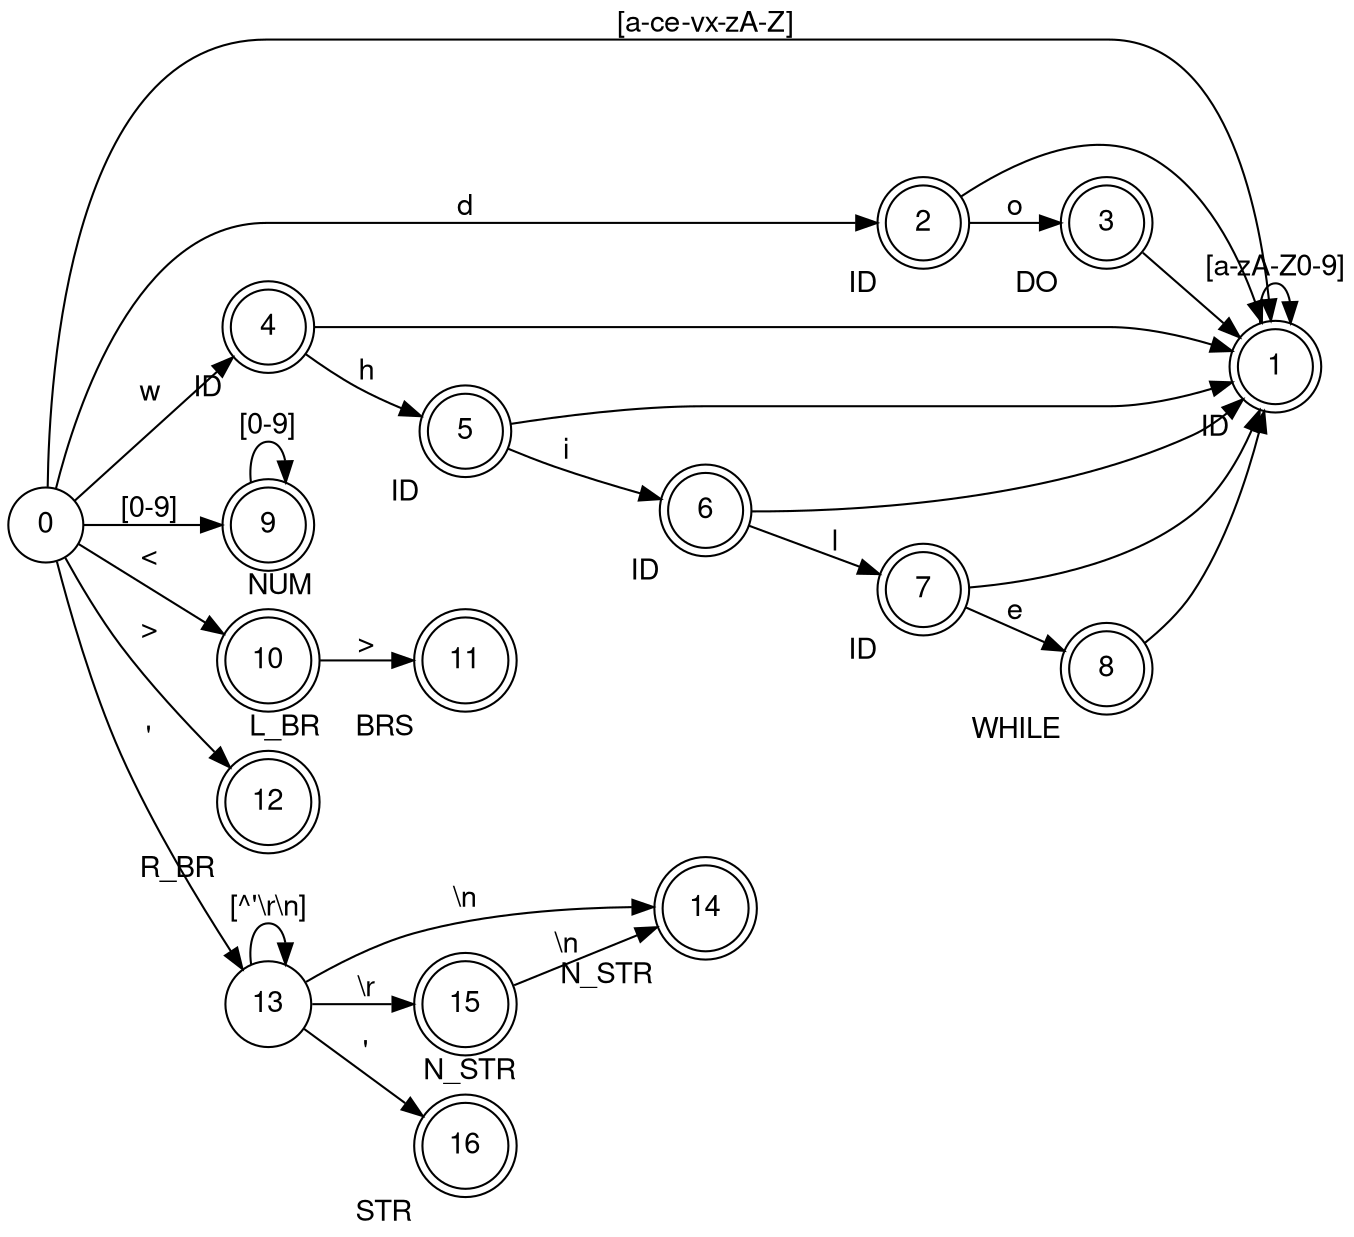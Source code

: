 digraph finite_state_machine {
	fontname="Helvetica,Arial,sans-serif"
	node [fontname="Helvetica,Arial,sans-serif"]
	edge [fontname="Helvetica,Arial,sans-serif", labelloc="b"]
	rankdir=LR;
	node [shape = doublecircle]; 1 2 3 4 5 6 7 8 9 10 11 12 14 15 16;
	node [shape = circle];
	
	
// 	ID
	1 [xlabel="ID"];
	0 -> 1 [label = "[a-ce-vx-zA-Z]"];
	1 -> 1 [label = "[a-zA-Z0-9]"];
	
// 	DO
    2 [xlabel="ID"];
	3 [xlabel="DO"];
	0 -> 2 [label = "d"];
	2 -> 3 [label = "o"];
	2 -> 1
	3 -> 1
	
// 	WHILE
    4 [xlabel="ID"];
    5 [xlabel="ID"];
    6 [xlabel="ID"];
    7 [xlabel="ID"];
    8 [xlabel="WHILE"];
    0 -> 4 [label="w"];
    4 -> 5 [label="h"];
    5 -> 6 [label="i"];
    6 -> 7 [label="l"];
    7 -> 8 [label="e"];
    4 -> 1;
    5 -> 1;
    6 -> 1;
    7 -> 1;
    8 -> 1;
    
//  NUM
    9 [xlabel="NUM"];
    0 -> 9 [label="[0-9]"];
    9 -> 9 [label="[0-9]"];
    
//  BRS
    10 [xlabel="L_BR"];
    11 [xlabel="BRS"];
    12 [xlabel="R_BR"];
    0 -> 10 [label="<"];
    10 -> 11 [label=">"];
    0 -> 12 [label=">"];
    
//  STR, N_STR
    14 [xlabel="N_STR"];
    15 [xlabel="N_STR"];
    16 [xlabel="STR"];
    0 -> 13 [label="'"];
    13 -> 13 [label="[^'\\r\\n]"]
    13 -> 14 [label="\\n"];
    13 -> 15 [label="\\r"];
    13 -> 16 [label="'"];
    15 -> 14 [label="\\n"];
}

